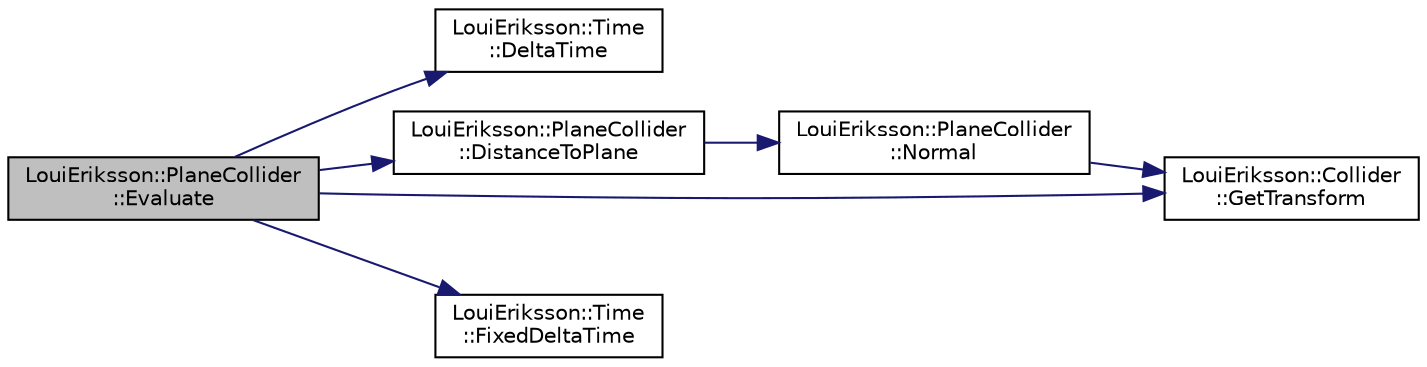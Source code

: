 digraph "LouiEriksson::PlaneCollider::Evaluate"
{
 // LATEX_PDF_SIZE
  edge [fontname="Helvetica",fontsize="10",labelfontname="Helvetica",labelfontsize="10"];
  node [fontname="Helvetica",fontsize="10",shape=record];
  rankdir="LR";
  Node1 [label="LouiEriksson::PlaneCollider\l::Evaluate",height=0.2,width=0.4,color="black", fillcolor="grey75", style="filled", fontcolor="black",tooltip=" "];
  Node1 -> Node2 [color="midnightblue",fontsize="10",style="solid",fontname="Helvetica"];
  Node2 [label="LouiEriksson::Time\l::DeltaTime",height=0.2,width=0.4,color="black", fillcolor="white", style="filled",URL="$class_loui_eriksson_1_1_time.html#a5a3dc4db767b5dc8d88e560d764e770c",tooltip=" "];
  Node1 -> Node3 [color="midnightblue",fontsize="10",style="solid",fontname="Helvetica"];
  Node3 [label="LouiEriksson::PlaneCollider\l::DistanceToPlane",height=0.2,width=0.4,color="black", fillcolor="white", style="filled",URL="$class_loui_eriksson_1_1_plane_collider.html#aea0a3fd47afc639d888fd218d5c5825a",tooltip=" "];
  Node3 -> Node4 [color="midnightblue",fontsize="10",style="solid",fontname="Helvetica"];
  Node4 [label="LouiEriksson::PlaneCollider\l::Normal",height=0.2,width=0.4,color="black", fillcolor="white", style="filled",URL="$class_loui_eriksson_1_1_plane_collider.html#a648f860d2128948bfd598fd07d8d0683",tooltip=" "];
  Node4 -> Node5 [color="midnightblue",fontsize="10",style="solid",fontname="Helvetica"];
  Node5 [label="LouiEriksson::Collider\l::GetTransform",height=0.2,width=0.4,color="black", fillcolor="white", style="filled",URL="$class_loui_eriksson_1_1_collider.html#adaeddb58c081cc993a880369314f3c7a",tooltip="Get the Transform of the Collider."];
  Node1 -> Node6 [color="midnightblue",fontsize="10",style="solid",fontname="Helvetica"];
  Node6 [label="LouiEriksson::Time\l::FixedDeltaTime",height=0.2,width=0.4,color="black", fillcolor="white", style="filled",URL="$class_loui_eriksson_1_1_time.html#ac62a8ce3c9de43087216c1d57a9aea3d",tooltip=" "];
  Node1 -> Node5 [color="midnightblue",fontsize="10",style="solid",fontname="Helvetica"];
}
